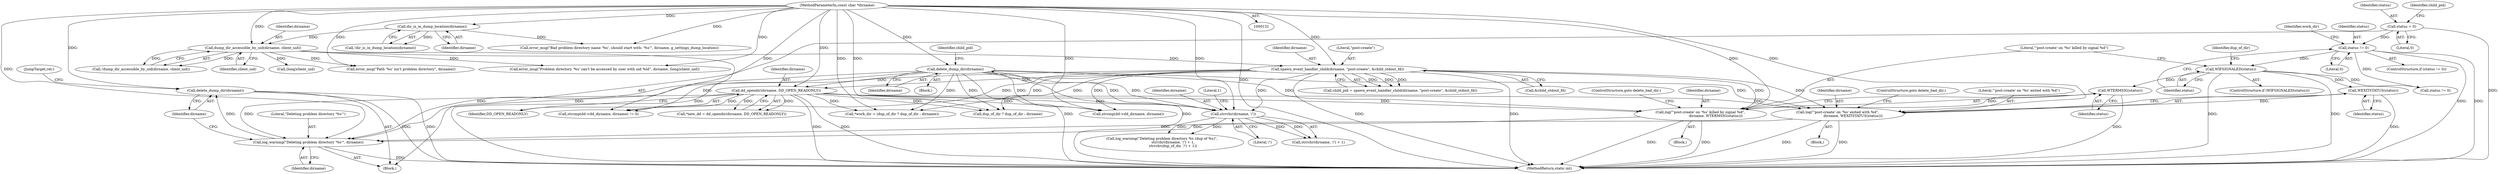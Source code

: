 digraph "0_abrt_8939398b82006ba1fec4ed491339fc075f43fc7c_0@API" {
"1000487" [label="(Call,delete_dump_dir(dirname))"];
"1000484" [label="(Call,log_warning(\"Deleting problem directory '%s'\", dirname))"];
"1000313" [label="(Call,log(\"'post-create' on '%s' exited with %d\",\n                            dirname, WEXITSTATUS(status)))"];
"1000456" [label="(Call,delete_dump_dir(dirname))"];
"1000447" [label="(Call,strrchr(dirname, '/'))"];
"1000384" [label="(Call,dd_opendir(dirname, DD_OPEN_READONLY))"];
"1000132" [label="(MethodParameterIn,const char *dirname)"];
"1000173" [label="(Call,spawn_event_handler_child(dirname, \"post-create\", &child_stdout_fd))"];
"1000147" [label="(Call,dump_dir_accessible_by_uid(dirname, client_uid))"];
"1000136" [label="(Call,dir_is_in_dump_location(dirname))"];
"1000316" [label="(Call,WEXITSTATUS(status))"];
"1000300" [label="(Call,WIFSIGNALED(status))"];
"1000295" [label="(Call,status != 0)"];
"1000276" [label="(Call,status = 0)"];
"1000303" [label="(Call,log(\"'post-create' on '%s' killed by signal %d\",\n                            dirname, WTERMSIG(status)))"];
"1000306" [label="(Call,WTERMSIG(status))"];
"1000457" [label="(Identifier,dirname)"];
"1000135" [label="(Call,!dir_is_in_dump_location(dirname))"];
"1000282" [label="(Identifier,child_pid)"];
"1000306" [label="(Call,WTERMSIG(status))"];
"1000447" [label="(Call,strrchr(dirname, '/'))"];
"1000148" [label="(Identifier,dirname)"];
"1000448" [label="(Identifier,dirname)"];
"1000300" [label="(Call,WIFSIGNALED(status))"];
"1000316" [label="(Call,WEXITSTATUS(status))"];
"1000315" [label="(Identifier,dirname)"];
"1000443" [label="(Block,)"];
"1000450" [label="(Literal,1)"];
"1000175" [label="(Literal,\"post-create\")"];
"1000321" [label="(Identifier,work_dir)"];
"1000176" [label="(Call,&child_stdout_fd)"];
"1000318" [label="(ControlStructure,goto delete_bad_dir;)"];
"1000486" [label="(Identifier,dirname)"];
"1000149" [label="(Identifier,client_uid)"];
"1000489" [label="(JumpTarget,ret:)"];
"1000278" [label="(Literal,0)"];
"1000446" [label="(Call,strrchr(dirname, '/') + 1)"];
"1000485" [label="(Literal,\"Deleting problem directory '%s'\")"];
"1000373" [label="(Call,strcmp(dd->dd_dirname, dirname) != 0)"];
"1000320" [label="(Call,*work_dir = (dup_of_dir ? dup_of_dir : dirname))"];
"1000294" [label="(ControlStructure,if (status != 0))"];
"1000296" [label="(Identifier,status)"];
"1000302" [label="(Block,)"];
"1000301" [label="(Identifier,status)"];
"1000322" [label="(Call,dup_of_dir ? dup_of_dir : dirname)"];
"1000139" [label="(Call,error_msg(\"Bad problem directory name '%s', should start with: '%s'\", dirname, g_settings_dump_location))"];
"1000174" [label="(Identifier,dirname)"];
"1000307" [label="(Identifier,status)"];
"1000171" [label="(Call,child_pid = spawn_event_handler_child(dirname, \"post-create\", &child_stdout_fd))"];
"1000311" [label="(Identifier,dup_of_dir)"];
"1000277" [label="(Identifier,status)"];
"1000317" [label="(Identifier,status)"];
"1000353" [label="(Call,status != 0)"];
"1000444" [label="(Call,log_warning(\"Deleting problem directory %s (dup of %s)\",\n                    strrchr(dirname, '/') + 1,\n                    strrchr(dup_of_dir, '/') + 1))"];
"1000299" [label="(ControlStructure,if (WIFSIGNALED(status)))"];
"1000313" [label="(Call,log(\"'post-create' on '%s' exited with %d\",\n                            dirname, WEXITSTATUS(status)))"];
"1000161" [label="(Call,error_msg(\"Problem directory '%s' can't be accessed by user with uid %ld\", dirname, (long)client_uid))"];
"1000308" [label="(ControlStructure,goto delete_bad_dir;)"];
"1000374" [label="(Call,strcmp(dd->dd_dirname, dirname))"];
"1000276" [label="(Call,status = 0)"];
"1000305" [label="(Identifier,dirname)"];
"1000295" [label="(Call,status != 0)"];
"1000449" [label="(Literal,'/')"];
"1000164" [label="(Call,(long)client_uid)"];
"1000173" [label="(Call,spawn_event_handler_child(dirname, \"post-create\", &child_stdout_fd))"];
"1000382" [label="(Call,*new_dd = dd_opendir(dirname, DD_OPEN_READONLY))"];
"1000137" [label="(Identifier,dirname)"];
"1000132" [label="(MethodParameterIn,const char *dirname)"];
"1000386" [label="(Identifier,DD_OPEN_READONLY)"];
"1000487" [label="(Call,delete_dump_dir(dirname))"];
"1000384" [label="(Call,dd_opendir(dirname, DD_OPEN_READONLY))"];
"1000498" [label="(MethodReturn,static int)"];
"1000460" [label="(Identifier,child_pid)"];
"1000146" [label="(Call,!dump_dir_accessible_by_uid(dirname, client_uid))"];
"1000385" [label="(Identifier,dirname)"];
"1000456" [label="(Call,delete_dump_dir(dirname))"];
"1000156" [label="(Call,error_msg(\"Path '%s' isn't problem directory\", dirname))"];
"1000303" [label="(Call,log(\"'post-create' on '%s' killed by signal %d\",\n                            dirname, WTERMSIG(status)))"];
"1000304" [label="(Literal,\"'post-create' on '%s' killed by signal %d\")"];
"1000133" [label="(Block,)"];
"1000484" [label="(Call,log_warning(\"Deleting problem directory '%s'\", dirname))"];
"1000136" [label="(Call,dir_is_in_dump_location(dirname))"];
"1000147" [label="(Call,dump_dir_accessible_by_uid(dirname, client_uid))"];
"1000297" [label="(Literal,0)"];
"1000314" [label="(Literal,\"'post-create' on '%s' exited with %d\")"];
"1000312" [label="(Block,)"];
"1000488" [label="(Identifier,dirname)"];
"1000487" -> "1000133"  [label="AST: "];
"1000487" -> "1000488"  [label="CFG: "];
"1000488" -> "1000487"  [label="AST: "];
"1000489" -> "1000487"  [label="CFG: "];
"1000487" -> "1000498"  [label="DDG: "];
"1000487" -> "1000498"  [label="DDG: "];
"1000484" -> "1000487"  [label="DDG: "];
"1000132" -> "1000487"  [label="DDG: "];
"1000484" -> "1000133"  [label="AST: "];
"1000484" -> "1000486"  [label="CFG: "];
"1000485" -> "1000484"  [label="AST: "];
"1000486" -> "1000484"  [label="AST: "];
"1000488" -> "1000484"  [label="CFG: "];
"1000484" -> "1000498"  [label="DDG: "];
"1000313" -> "1000484"  [label="DDG: "];
"1000303" -> "1000484"  [label="DDG: "];
"1000132" -> "1000484"  [label="DDG: "];
"1000456" -> "1000484"  [label="DDG: "];
"1000173" -> "1000484"  [label="DDG: "];
"1000384" -> "1000484"  [label="DDG: "];
"1000313" -> "1000312"  [label="AST: "];
"1000313" -> "1000316"  [label="CFG: "];
"1000314" -> "1000313"  [label="AST: "];
"1000315" -> "1000313"  [label="AST: "];
"1000316" -> "1000313"  [label="AST: "];
"1000318" -> "1000313"  [label="CFG: "];
"1000313" -> "1000498"  [label="DDG: "];
"1000313" -> "1000498"  [label="DDG: "];
"1000456" -> "1000313"  [label="DDG: "];
"1000173" -> "1000313"  [label="DDG: "];
"1000384" -> "1000313"  [label="DDG: "];
"1000132" -> "1000313"  [label="DDG: "];
"1000316" -> "1000313"  [label="DDG: "];
"1000456" -> "1000443"  [label="AST: "];
"1000456" -> "1000457"  [label="CFG: "];
"1000457" -> "1000456"  [label="AST: "];
"1000460" -> "1000456"  [label="CFG: "];
"1000456" -> "1000498"  [label="DDG: "];
"1000456" -> "1000498"  [label="DDG: "];
"1000456" -> "1000303"  [label="DDG: "];
"1000456" -> "1000320"  [label="DDG: "];
"1000456" -> "1000322"  [label="DDG: "];
"1000456" -> "1000373"  [label="DDG: "];
"1000456" -> "1000374"  [label="DDG: "];
"1000456" -> "1000384"  [label="DDG: "];
"1000456" -> "1000447"  [label="DDG: "];
"1000447" -> "1000456"  [label="DDG: "];
"1000132" -> "1000456"  [label="DDG: "];
"1000447" -> "1000446"  [label="AST: "];
"1000447" -> "1000449"  [label="CFG: "];
"1000448" -> "1000447"  [label="AST: "];
"1000449" -> "1000447"  [label="AST: "];
"1000450" -> "1000447"  [label="CFG: "];
"1000447" -> "1000444"  [label="DDG: "];
"1000447" -> "1000444"  [label="DDG: "];
"1000447" -> "1000446"  [label="DDG: "];
"1000447" -> "1000446"  [label="DDG: "];
"1000384" -> "1000447"  [label="DDG: "];
"1000132" -> "1000447"  [label="DDG: "];
"1000173" -> "1000447"  [label="DDG: "];
"1000384" -> "1000382"  [label="AST: "];
"1000384" -> "1000386"  [label="CFG: "];
"1000385" -> "1000384"  [label="AST: "];
"1000386" -> "1000384"  [label="AST: "];
"1000382" -> "1000384"  [label="CFG: "];
"1000384" -> "1000498"  [label="DDG: "];
"1000384" -> "1000498"  [label="DDG: "];
"1000384" -> "1000303"  [label="DDG: "];
"1000384" -> "1000320"  [label="DDG: "];
"1000384" -> "1000322"  [label="DDG: "];
"1000384" -> "1000373"  [label="DDG: "];
"1000384" -> "1000374"  [label="DDG: "];
"1000384" -> "1000382"  [label="DDG: "];
"1000384" -> "1000382"  [label="DDG: "];
"1000132" -> "1000384"  [label="DDG: "];
"1000173" -> "1000384"  [label="DDG: "];
"1000132" -> "1000131"  [label="AST: "];
"1000132" -> "1000498"  [label="DDG: "];
"1000132" -> "1000136"  [label="DDG: "];
"1000132" -> "1000139"  [label="DDG: "];
"1000132" -> "1000147"  [label="DDG: "];
"1000132" -> "1000156"  [label="DDG: "];
"1000132" -> "1000161"  [label="DDG: "];
"1000132" -> "1000173"  [label="DDG: "];
"1000132" -> "1000303"  [label="DDG: "];
"1000132" -> "1000320"  [label="DDG: "];
"1000132" -> "1000322"  [label="DDG: "];
"1000132" -> "1000373"  [label="DDG: "];
"1000132" -> "1000374"  [label="DDG: "];
"1000173" -> "1000171"  [label="AST: "];
"1000173" -> "1000176"  [label="CFG: "];
"1000174" -> "1000173"  [label="AST: "];
"1000175" -> "1000173"  [label="AST: "];
"1000176" -> "1000173"  [label="AST: "];
"1000171" -> "1000173"  [label="CFG: "];
"1000173" -> "1000498"  [label="DDG: "];
"1000173" -> "1000498"  [label="DDG: "];
"1000173" -> "1000171"  [label="DDG: "];
"1000173" -> "1000171"  [label="DDG: "];
"1000173" -> "1000171"  [label="DDG: "];
"1000147" -> "1000173"  [label="DDG: "];
"1000173" -> "1000303"  [label="DDG: "];
"1000173" -> "1000320"  [label="DDG: "];
"1000173" -> "1000322"  [label="DDG: "];
"1000173" -> "1000373"  [label="DDG: "];
"1000173" -> "1000374"  [label="DDG: "];
"1000147" -> "1000146"  [label="AST: "];
"1000147" -> "1000149"  [label="CFG: "];
"1000148" -> "1000147"  [label="AST: "];
"1000149" -> "1000147"  [label="AST: "];
"1000146" -> "1000147"  [label="CFG: "];
"1000147" -> "1000498"  [label="DDG: "];
"1000147" -> "1000146"  [label="DDG: "];
"1000147" -> "1000146"  [label="DDG: "];
"1000136" -> "1000147"  [label="DDG: "];
"1000147" -> "1000156"  [label="DDG: "];
"1000147" -> "1000161"  [label="DDG: "];
"1000147" -> "1000164"  [label="DDG: "];
"1000136" -> "1000135"  [label="AST: "];
"1000136" -> "1000137"  [label="CFG: "];
"1000137" -> "1000136"  [label="AST: "];
"1000135" -> "1000136"  [label="CFG: "];
"1000136" -> "1000135"  [label="DDG: "];
"1000136" -> "1000139"  [label="DDG: "];
"1000316" -> "1000317"  [label="CFG: "];
"1000317" -> "1000316"  [label="AST: "];
"1000316" -> "1000498"  [label="DDG: "];
"1000300" -> "1000316"  [label="DDG: "];
"1000300" -> "1000299"  [label="AST: "];
"1000300" -> "1000301"  [label="CFG: "];
"1000301" -> "1000300"  [label="AST: "];
"1000304" -> "1000300"  [label="CFG: "];
"1000311" -> "1000300"  [label="CFG: "];
"1000300" -> "1000498"  [label="DDG: "];
"1000300" -> "1000498"  [label="DDG: "];
"1000295" -> "1000300"  [label="DDG: "];
"1000300" -> "1000306"  [label="DDG: "];
"1000300" -> "1000353"  [label="DDG: "];
"1000295" -> "1000294"  [label="AST: "];
"1000295" -> "1000297"  [label="CFG: "];
"1000296" -> "1000295"  [label="AST: "];
"1000297" -> "1000295"  [label="AST: "];
"1000301" -> "1000295"  [label="CFG: "];
"1000321" -> "1000295"  [label="CFG: "];
"1000295" -> "1000498"  [label="DDG: "];
"1000295" -> "1000498"  [label="DDG: "];
"1000276" -> "1000295"  [label="DDG: "];
"1000295" -> "1000353"  [label="DDG: "];
"1000276" -> "1000133"  [label="AST: "];
"1000276" -> "1000278"  [label="CFG: "];
"1000277" -> "1000276"  [label="AST: "];
"1000278" -> "1000276"  [label="AST: "];
"1000282" -> "1000276"  [label="CFG: "];
"1000276" -> "1000498"  [label="DDG: "];
"1000303" -> "1000302"  [label="AST: "];
"1000303" -> "1000306"  [label="CFG: "];
"1000304" -> "1000303"  [label="AST: "];
"1000305" -> "1000303"  [label="AST: "];
"1000306" -> "1000303"  [label="AST: "];
"1000308" -> "1000303"  [label="CFG: "];
"1000303" -> "1000498"  [label="DDG: "];
"1000303" -> "1000498"  [label="DDG: "];
"1000306" -> "1000303"  [label="DDG: "];
"1000306" -> "1000307"  [label="CFG: "];
"1000307" -> "1000306"  [label="AST: "];
"1000306" -> "1000498"  [label="DDG: "];
}
